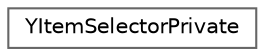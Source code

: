 digraph "Graphical Class Hierarchy"
{
 // LATEX_PDF_SIZE
  bgcolor="transparent";
  edge [fontname=Helvetica,fontsize=10,labelfontname=Helvetica,labelfontsize=10];
  node [fontname=Helvetica,fontsize=10,shape=box,height=0.2,width=0.4];
  rankdir="LR";
  Node0 [id="Node000000",label="YItemSelectorPrivate",height=0.2,width=0.4,color="grey40", fillcolor="white", style="filled",URL="$structYItemSelectorPrivate.html",tooltip=" "];
}
